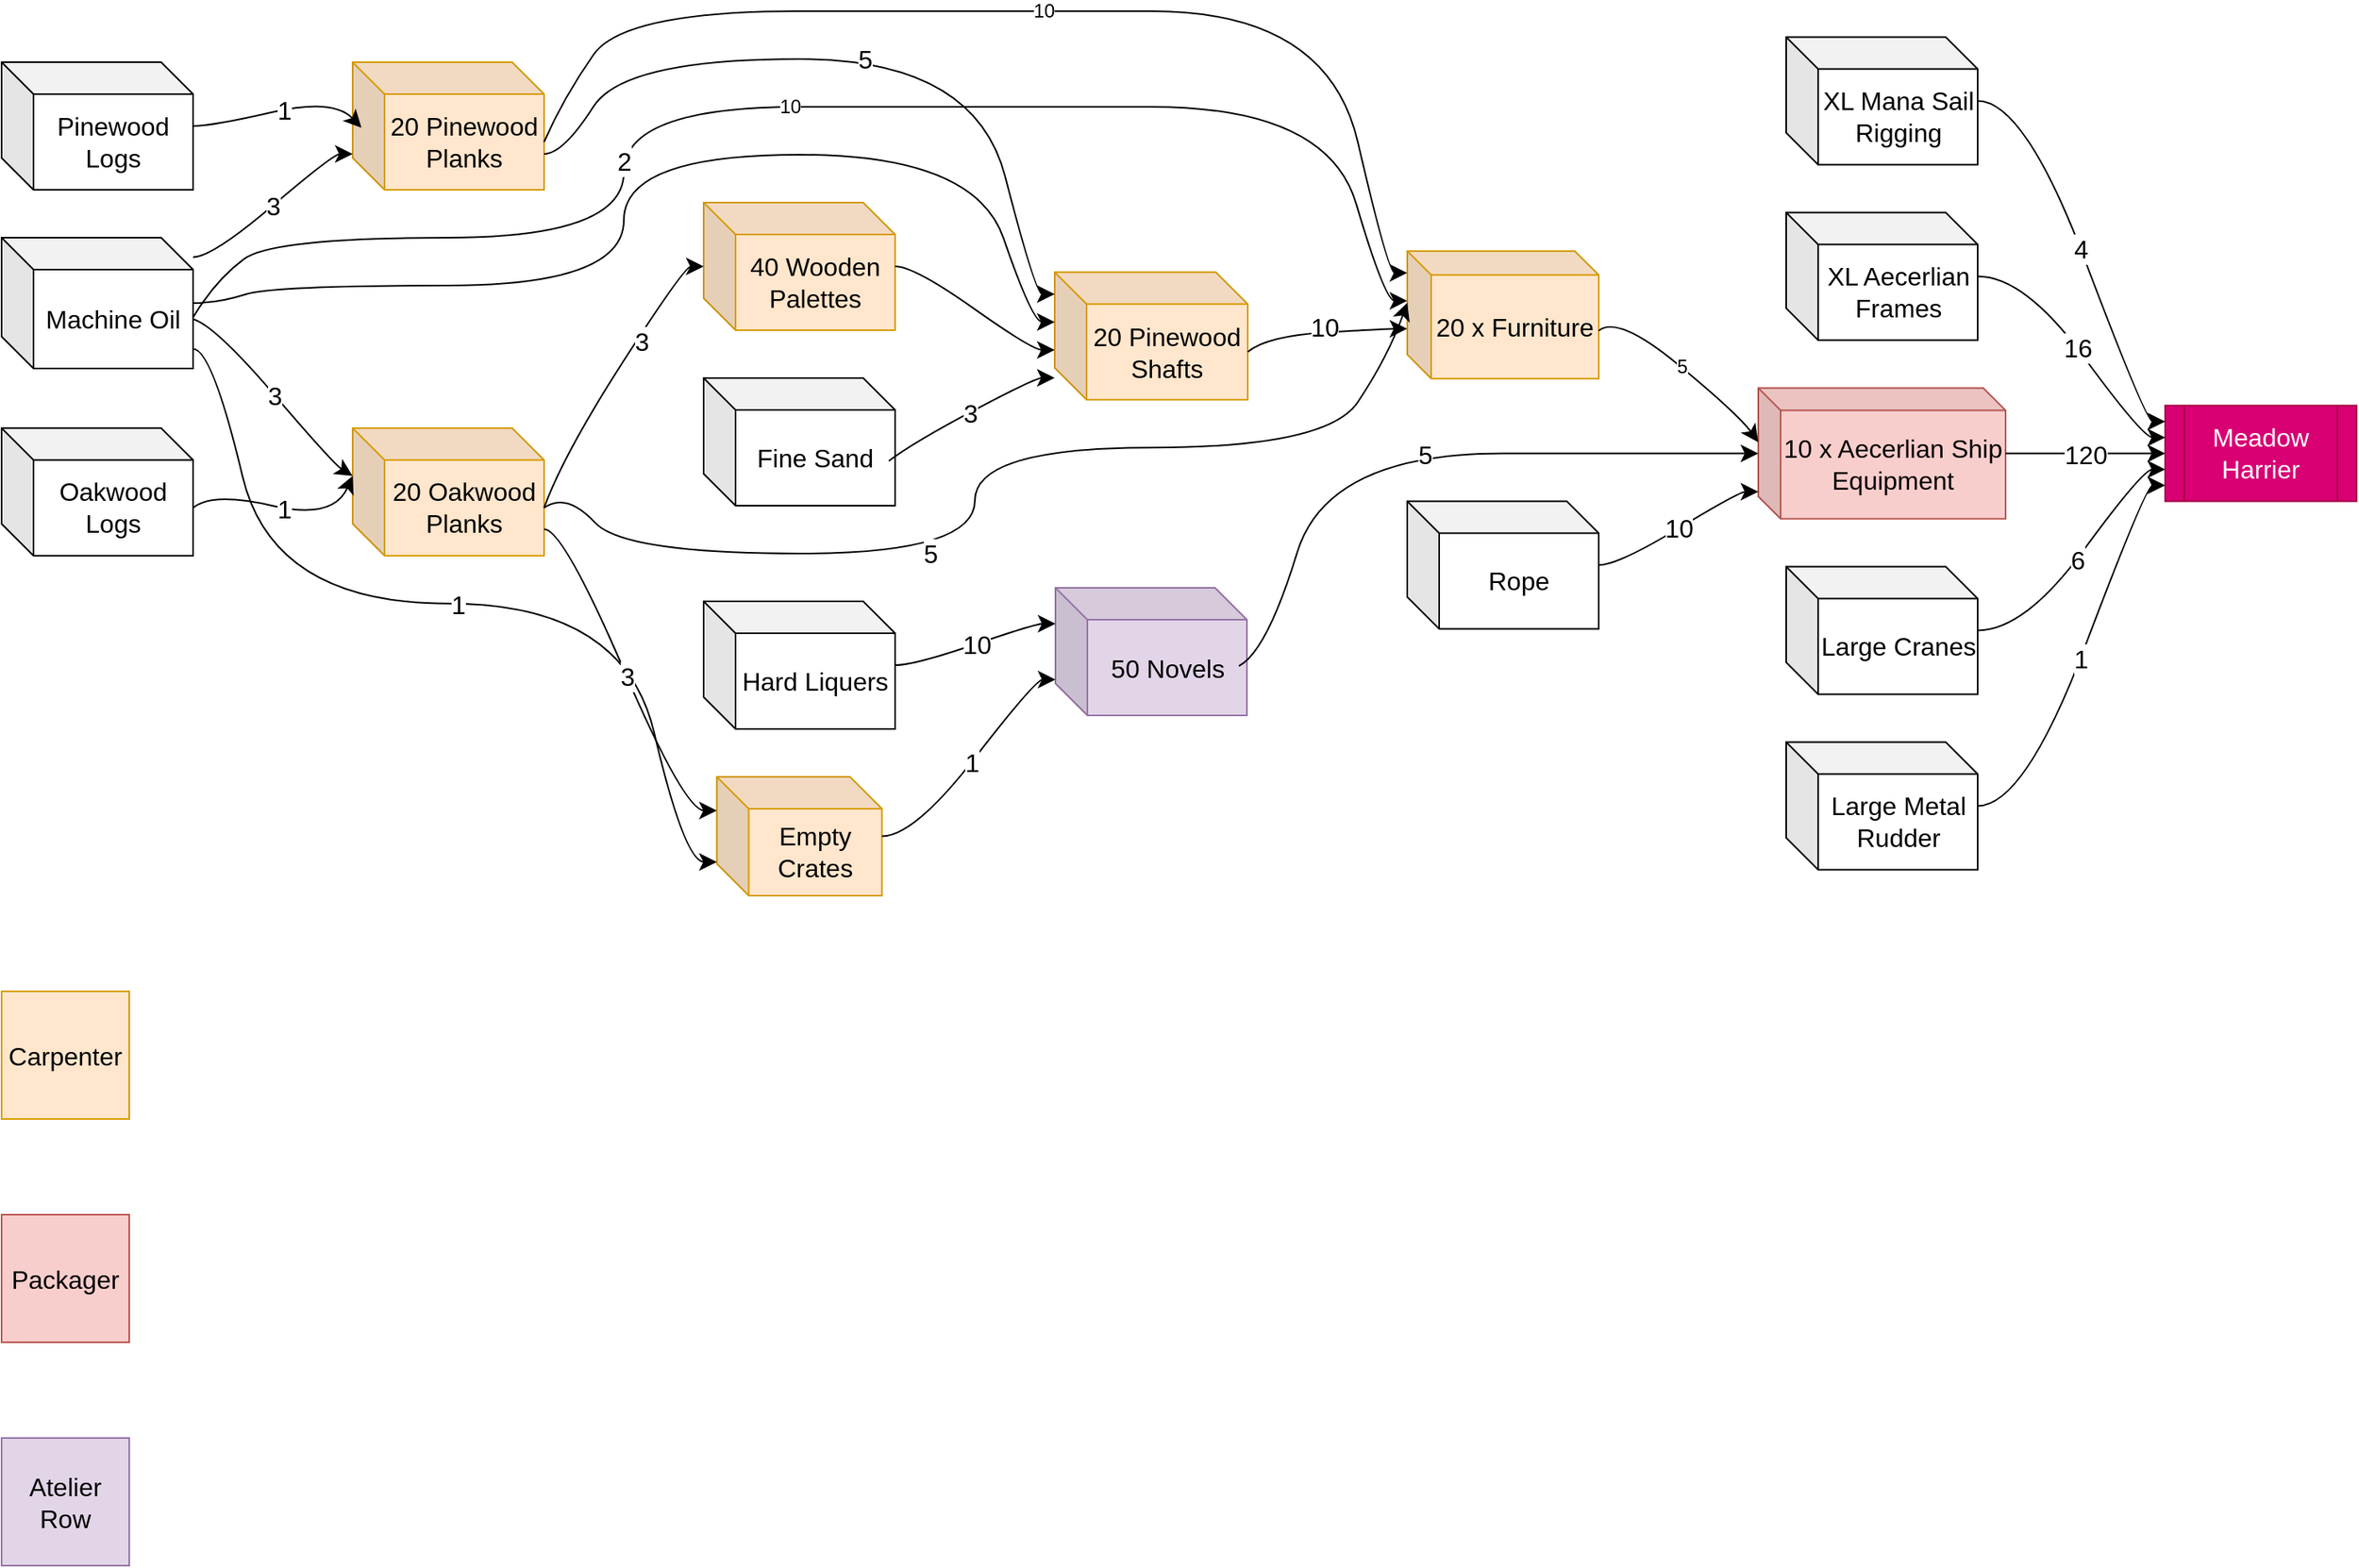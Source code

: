 <mxfile version="22.1.0" type="github">
  <diagram name="Page-1" id="NkA0lq2TKUvkbOj9MlcM">
    <mxGraphModel dx="1180" dy="1407" grid="0" gridSize="10" guides="1" tooltips="1" connect="0" arrows="1" fold="1" page="0" pageScale="1" pageWidth="827" pageHeight="1169" math="0" shadow="0">
      <root>
        <mxCell id="0" />
        <mxCell id="1" parent="0" />
        <mxCell id="P7VuRL6rUGicZ9iyNzV0-15" value="20 x Furniture" style="shape=cube;whiteSpace=wrap;html=1;boundedLbl=1;backgroundOutline=1;darkOpacity=0.05;darkOpacity2=0.1;fontSize=16;fillColor=#ffe6cc;strokeColor=#d79b00;size=15;" vertex="1" parent="1">
          <mxGeometry x="881" y="150.35" width="120" height="80" as="geometry" />
        </mxCell>
        <mxCell id="P7VuRL6rUGicZ9iyNzV0-4" value="10 x Aecerlian Ship Equipment" style="shape=cube;whiteSpace=wrap;html=1;boundedLbl=1;backgroundOutline=1;darkOpacity=0.05;darkOpacity2=0.1;fontSize=16;fillColor=#f8cecc;strokeColor=#b85450;size=14;" vertex="1" parent="1">
          <mxGeometry x="1101" y="236.25" width="155" height="82" as="geometry" />
        </mxCell>
        <mxCell id="P7VuRL6rUGicZ9iyNzV0-7" value="5" style="endArrow=classic;html=1;rounded=0;fontSize=12;startSize=8;endSize=8;curved=1;entryX=0;entryY=0;entryDx=0;entryDy=34;entryPerimeter=0;exitX=0;exitY=0;exitDx=120;exitDy=50;noEdgeStyle=1;orthogonal=1;exitPerimeter=0;" edge="1" parent="1" source="P7VuRL6rUGicZ9iyNzV0-15" target="P7VuRL6rUGicZ9iyNzV0-4">
          <mxGeometry width="50" height="50" relative="1" as="geometry">
            <mxPoint x="140" y="41" as="sourcePoint" />
            <mxPoint x="543" y="-23" as="targetPoint" />
            <Array as="points">
              <mxPoint x="1013" y="190.35" />
              <mxPoint x="1089" y="253.25" />
            </Array>
          </mxGeometry>
        </mxCell>
        <mxCell id="P7VuRL6rUGicZ9iyNzV0-16" value="20 Pinewood Planks" style="shape=cube;whiteSpace=wrap;html=1;boundedLbl=1;backgroundOutline=1;darkOpacity=0.05;darkOpacity2=0.1;fontSize=16;fillColor=#ffe6cc;strokeColor=#d79b00;" vertex="1" parent="1">
          <mxGeometry x="220" y="31.996" width="120" height="80" as="geometry" />
        </mxCell>
        <mxCell id="P7VuRL6rUGicZ9iyNzV0-17" value="20 Oakwood Planks" style="shape=cube;whiteSpace=wrap;html=1;boundedLbl=1;backgroundOutline=1;darkOpacity=0.05;darkOpacity2=0.1;fontSize=16;fillColor=#ffe6cc;strokeColor=#d79b00;" vertex="1" parent="1">
          <mxGeometry x="220" y="261.375" width="120" height="80" as="geometry" />
        </mxCell>
        <mxCell id="P7VuRL6rUGicZ9iyNzV0-18" value="20 Pinewood Shafts" style="shape=cube;whiteSpace=wrap;html=1;boundedLbl=1;backgroundOutline=1;darkOpacity=0.05;darkOpacity2=0.1;fontSize=16;fillColor=#ffe6cc;strokeColor=#d79b00;" vertex="1" parent="1">
          <mxGeometry x="660" y="163.625" width="121" height="80" as="geometry" />
        </mxCell>
        <mxCell id="P7VuRL6rUGicZ9iyNzV0-19" value="Machine Oil" style="shape=cube;whiteSpace=wrap;html=1;boundedLbl=1;backgroundOutline=1;darkOpacity=0.05;darkOpacity2=0.1;fontSize=16;" vertex="1" parent="1">
          <mxGeometry y="141.996" width="120" height="82" as="geometry" />
        </mxCell>
        <mxCell id="P7VuRL6rUGicZ9iyNzV0-20" value="10" style="endArrow=classic;html=1;rounded=0;fontSize=12;startSize=8;endSize=8;curved=1;exitX=0;exitY=0;exitDx=120;exitDy=50;exitPerimeter=0;noEdgeStyle=1;orthogonal=1;" edge="1" parent="1" source="P7VuRL6rUGicZ9iyNzV0-16" target="P7VuRL6rUGicZ9iyNzV0-15">
          <mxGeometry width="50" height="50" relative="1" as="geometry">
            <mxPoint x="23" y="421" as="sourcePoint" />
            <mxPoint x="420" y="219" as="targetPoint" />
            <Array as="points">
              <mxPoint x="352" y="54.496" />
              <mxPoint x="390" />
              <mxPoint x="610" />
              <mxPoint x="610" />
              <mxPoint x="831" />
              <mxPoint x="869" y="164.1" />
            </Array>
          </mxGeometry>
        </mxCell>
        <mxCell id="P7VuRL6rUGicZ9iyNzV0-21" value="" style="endArrow=classic;html=1;rounded=0;fontSize=12;startSize=8;endSize=8;curved=1;exitX=0;exitY=0;exitDx=120;exitDy=50;exitPerimeter=0;entryX=0;entryY=0;entryDx=0;entryDy=32.5;entryPerimeter=0;noEdgeStyle=1;orthogonal=1;" edge="1" parent="1" source="P7VuRL6rUGicZ9iyNzV0-17" target="P7VuRL6rUGicZ9iyNzV0-15">
          <mxGeometry width="50" height="50" relative="1" as="geometry">
            <mxPoint x="23" y="421" as="sourcePoint" />
            <mxPoint x="-2" y="386" as="targetPoint" />
            <Array as="points">
              <mxPoint x="354" y="301.375" />
              <mxPoint x="390" y="340" />
              <mxPoint x="610" y="340" />
              <mxPoint x="610" y="273.625" />
              <mxPoint x="831" y="273.625" />
              <mxPoint x="869" y="216.6" />
            </Array>
          </mxGeometry>
        </mxCell>
        <mxCell id="P7VuRL6rUGicZ9iyNzV0-26" value="5" style="edgeLabel;html=1;align=center;verticalAlign=middle;resizable=0;points=[];fontSize=16;" vertex="1" connectable="0" parent="P7VuRL6rUGicZ9iyNzV0-21">
          <mxGeometry x="-0.233" relative="1" as="geometry">
            <mxPoint as="offset" />
          </mxGeometry>
        </mxCell>
        <mxCell id="P7VuRL6rUGicZ9iyNzV0-24" value="" style="endArrow=classic;html=1;rounded=0;fontSize=12;startSize=8;endSize=8;curved=1;exitX=0;exitY=0;exitDx=121;exitDy=50;exitPerimeter=0;noEdgeStyle=1;orthogonal=1;" edge="1" parent="1" source="P7VuRL6rUGicZ9iyNzV0-18" target="P7VuRL6rUGicZ9iyNzV0-15">
          <mxGeometry width="50" height="50" relative="1" as="geometry">
            <mxPoint x="23" y="421" as="sourcePoint" />
            <mxPoint x="73" y="371" as="targetPoint" />
            <Array as="points">
              <mxPoint x="793" y="203.625" />
              <mxPoint x="867" y="199.1" />
            </Array>
          </mxGeometry>
        </mxCell>
        <mxCell id="P7VuRL6rUGicZ9iyNzV0-27" value="10" style="edgeLabel;html=1;align=center;verticalAlign=middle;resizable=0;points=[];fontSize=16;" vertex="1" connectable="0" parent="P7VuRL6rUGicZ9iyNzV0-24">
          <mxGeometry x="-0.001" y="4" relative="1" as="geometry">
            <mxPoint as="offset" />
          </mxGeometry>
        </mxCell>
        <mxCell id="P7VuRL6rUGicZ9iyNzV0-25" value="10" style="endArrow=classic;html=1;fontSize=12;startSize=8;endSize=8;noEdgeStyle=1;orthogonal=1;exitX=0;exitY=0;exitDx=120;exitDy=50;exitPerimeter=0;curved=1;" edge="1" parent="1" source="P7VuRL6rUGicZ9iyNzV0-19" target="P7VuRL6rUGicZ9iyNzV0-15">
          <mxGeometry width="50" height="50" relative="1" as="geometry">
            <mxPoint x="115" y="238" as="sourcePoint" />
            <mxPoint x="420" y="305" as="targetPoint" />
            <Array as="points">
              <mxPoint x="134" y="168.596" />
              <mxPoint x="170" y="141.996" />
              <mxPoint x="390" y="141.996" />
              <mxPoint x="390" y="60" />
              <mxPoint x="610" y="60" />
              <mxPoint x="610" y="60" />
              <mxPoint x="831" y="60" />
              <mxPoint x="867" y="181.6" />
            </Array>
          </mxGeometry>
        </mxCell>
        <mxCell id="P7VuRL6rUGicZ9iyNzV0-28" value="Oakwood Logs" style="shape=cube;whiteSpace=wrap;html=1;boundedLbl=1;backgroundOutline=1;darkOpacity=0.05;darkOpacity2=0.1;fontSize=16;" vertex="1" parent="1">
          <mxGeometry y="261.375" width="120" height="80" as="geometry" />
        </mxCell>
        <mxCell id="P7VuRL6rUGicZ9iyNzV0-32" value="40 Wooden Palettes" style="shape=cube;whiteSpace=wrap;html=1;boundedLbl=1;backgroundOutline=1;darkOpacity=0.05;darkOpacity2=0.1;fontSize=16;fillColor=#ffe6cc;strokeColor=#d79b00;" vertex="1" parent="1">
          <mxGeometry x="440" y="120" width="120" height="80" as="geometry" />
        </mxCell>
        <mxCell id="P7VuRL6rUGicZ9iyNzV0-33" value="" style="endArrow=classic;html=1;rounded=0;fontSize=12;startSize=8;endSize=8;curved=1;noEdgeStyle=1;orthogonal=1;exitX=0;exitY=0;exitDx=120;exitDy=50;exitPerimeter=0;" edge="1" parent="1" source="P7VuRL6rUGicZ9iyNzV0-17" target="P7VuRL6rUGicZ9iyNzV0-32">
          <mxGeometry width="50" height="50" relative="1" as="geometry">
            <mxPoint x="374" y="432" as="sourcePoint" />
            <mxPoint x="456" y="424" as="targetPoint" />
            <Array as="points">
              <mxPoint x="352" y="278.042" />
              <mxPoint x="428" y="160" />
            </Array>
          </mxGeometry>
        </mxCell>
        <mxCell id="P7VuRL6rUGicZ9iyNzV0-34" value="3" style="edgeLabel;html=1;align=center;verticalAlign=middle;resizable=0;points=[];fontSize=16;" vertex="1" connectable="0" parent="P7VuRL6rUGicZ9iyNzV0-33">
          <mxGeometry x="0.3" y="-2" relative="1" as="geometry">
            <mxPoint as="offset" />
          </mxGeometry>
        </mxCell>
        <mxCell id="P7VuRL6rUGicZ9iyNzV0-38" value="" style="endArrow=classic;html=1;rounded=0;fontSize=12;startSize=8;endSize=8;curved=1;exitX=0;exitY=0;exitDx=120;exitDy=50;exitPerimeter=0;entryX=0;entryY=0;entryDx=0;entryDy=30;entryPerimeter=0;noEdgeStyle=1;orthogonal=1;" edge="1" parent="1" source="P7VuRL6rUGicZ9iyNzV0-28" target="P7VuRL6rUGicZ9iyNzV0-17">
          <mxGeometry relative="1" as="geometry">
            <mxPoint x="292" y="323" as="sourcePoint" />
            <mxPoint x="392" y="323" as="targetPoint" />
            <Array as="points">
              <mxPoint x="132" y="301.375" />
              <mxPoint x="208" y="318.875" />
            </Array>
          </mxGeometry>
        </mxCell>
        <mxCell id="P7VuRL6rUGicZ9iyNzV0-39" value="1" style="edgeLabel;resizable=0;html=1;align=center;verticalAlign=middle;fontSize=16;" connectable="0" vertex="1" parent="P7VuRL6rUGicZ9iyNzV0-38">
          <mxGeometry relative="1" as="geometry" />
        </mxCell>
        <mxCell id="P7VuRL6rUGicZ9iyNzV0-40" value="" style="endArrow=classic;html=1;rounded=0;fontSize=12;startSize=8;endSize=8;curved=1;entryX=0;entryY=0;entryDx=0;entryDy=30;entryPerimeter=0;exitX=0;exitY=0;exitDx=120;exitDy=51;exitPerimeter=0;noEdgeStyle=1;orthogonal=1;" edge="1" parent="1" source="P7VuRL6rUGicZ9iyNzV0-19" target="P7VuRL6rUGicZ9iyNzV0-17">
          <mxGeometry relative="1" as="geometry">
            <mxPoint x="180" y="241" as="sourcePoint" />
            <mxPoint x="392" y="323" as="targetPoint" />
            <Array as="points">
              <mxPoint x="134" y="197.396" />
              <mxPoint x="208" y="283.875" />
            </Array>
          </mxGeometry>
        </mxCell>
        <mxCell id="P7VuRL6rUGicZ9iyNzV0-41" value="3" style="edgeLabel;resizable=0;html=1;align=center;verticalAlign=middle;fontSize=16;" connectable="0" vertex="1" parent="P7VuRL6rUGicZ9iyNzV0-40">
          <mxGeometry relative="1" as="geometry" />
        </mxCell>
        <mxCell id="P7VuRL6rUGicZ9iyNzV0-42" value="Carpenter" style="whiteSpace=wrap;html=1;aspect=fixed;fontSize=16;fillColor=#ffe6cc;strokeColor=#d79b00;" vertex="1" parent="1">
          <mxGeometry y="614.5" width="80" height="80" as="geometry" />
        </mxCell>
        <mxCell id="P7VuRL6rUGicZ9iyNzV0-44" value="Packager" style="whiteSpace=wrap;html=1;aspect=fixed;fontSize=16;fillColor=#f8cecc;strokeColor=#b85450;" vertex="1" parent="1">
          <mxGeometry y="754.5" width="80" height="80" as="geometry" />
        </mxCell>
        <mxCell id="P7VuRL6rUGicZ9iyNzV0-45" value="Pinewood Logs" style="shape=cube;whiteSpace=wrap;html=1;boundedLbl=1;backgroundOutline=1;darkOpacity=0.05;darkOpacity2=0.1;fontSize=16;" vertex="1" parent="1">
          <mxGeometry y="31.996" width="120" height="80" as="geometry" />
        </mxCell>
        <mxCell id="P7VuRL6rUGicZ9iyNzV0-46" value="" style="endArrow=classic;html=1;rounded=0;fontSize=12;startSize=8;endSize=8;curved=1;entryX=0.046;entryY=0.513;entryDx=0;entryDy=0;entryPerimeter=0;noEdgeStyle=1;orthogonal=1;" edge="1" parent="1" source="P7VuRL6rUGicZ9iyNzV0-45" target="P7VuRL6rUGicZ9iyNzV0-16">
          <mxGeometry relative="1" as="geometry">
            <mxPoint x="195" y="121" as="sourcePoint" />
            <mxPoint x="215" y="177" as="targetPoint" />
            <Array as="points">
              <mxPoint x="132" y="71.996" />
              <mxPoint x="208" y="54.496" />
            </Array>
          </mxGeometry>
        </mxCell>
        <mxCell id="P7VuRL6rUGicZ9iyNzV0-47" value="1" style="edgeLabel;resizable=0;html=1;align=center;verticalAlign=middle;fontSize=16;" connectable="0" vertex="1" parent="P7VuRL6rUGicZ9iyNzV0-46">
          <mxGeometry relative="1" as="geometry" />
        </mxCell>
        <mxCell id="P7VuRL6rUGicZ9iyNzV0-48" value="" style="endArrow=classic;html=1;rounded=0;fontSize=12;startSize=8;endSize=8;curved=1;noEdgeStyle=1;orthogonal=1;" edge="1" parent="1" source="P7VuRL6rUGicZ9iyNzV0-19" target="P7VuRL6rUGicZ9iyNzV0-16">
          <mxGeometry relative="1" as="geometry">
            <mxPoint x="211" y="267" as="sourcePoint" />
            <mxPoint x="311" y="267" as="targetPoint" />
            <Array as="points">
              <mxPoint x="132" y="154.196" />
              <mxPoint x="208" y="89.496" />
            </Array>
          </mxGeometry>
        </mxCell>
        <mxCell id="P7VuRL6rUGicZ9iyNzV0-49" value="3" style="edgeLabel;resizable=0;html=1;align=center;verticalAlign=middle;fontSize=16;" connectable="0" vertex="1" parent="P7VuRL6rUGicZ9iyNzV0-48">
          <mxGeometry relative="1" as="geometry" />
        </mxCell>
        <mxCell id="P7VuRL6rUGicZ9iyNzV0-50" value="Fine Sand" style="shape=cube;whiteSpace=wrap;html=1;boundedLbl=1;backgroundOutline=1;darkOpacity=0.05;darkOpacity2=0.1;fontSize=16;" vertex="1" parent="1">
          <mxGeometry x="440" y="230" width="120" height="80" as="geometry" />
        </mxCell>
        <mxCell id="P7VuRL6rUGicZ9iyNzV0-51" value="" style="endArrow=classic;html=1;rounded=0;fontSize=12;startSize=8;endSize=8;curved=1;exitX=0.967;exitY=0.65;exitDx=0;exitDy=0;exitPerimeter=0;noEdgeStyle=1;orthogonal=1;" edge="1" parent="1" source="P7VuRL6rUGicZ9iyNzV0-50" target="P7VuRL6rUGicZ9iyNzV0-18">
          <mxGeometry relative="1" as="geometry">
            <mxPoint x="211" y="267" as="sourcePoint" />
            <mxPoint x="227" y="258" as="targetPoint" />
            <Array as="points">
              <mxPoint x="572" y="270" />
              <mxPoint x="648" y="229.875" />
            </Array>
          </mxGeometry>
        </mxCell>
        <mxCell id="P7VuRL6rUGicZ9iyNzV0-52" value="3" style="edgeLabel;resizable=0;html=1;align=center;verticalAlign=middle;fontSize=16;" connectable="0" vertex="1" parent="P7VuRL6rUGicZ9iyNzV0-51">
          <mxGeometry relative="1" as="geometry" />
        </mxCell>
        <mxCell id="P7VuRL6rUGicZ9iyNzV0-53" value="" style="endArrow=classic;html=1;rounded=0;fontSize=12;startSize=8;endSize=8;curved=1;noEdgeStyle=1;orthogonal=1;" edge="1" parent="1" source="P7VuRL6rUGicZ9iyNzV0-16" target="P7VuRL6rUGicZ9iyNzV0-18">
          <mxGeometry relative="1" as="geometry">
            <mxPoint x="211" y="267" as="sourcePoint" />
            <mxPoint x="311" y="267" as="targetPoint" />
            <Array as="points">
              <mxPoint x="352" y="89.496" />
              <mxPoint x="390" y="30" />
              <mxPoint x="610" y="30" />
              <mxPoint x="648" y="177.375" />
            </Array>
          </mxGeometry>
        </mxCell>
        <mxCell id="P7VuRL6rUGicZ9iyNzV0-54" value="5" style="edgeLabel;resizable=0;html=1;align=center;verticalAlign=middle;fontSize=16;" connectable="0" vertex="1" parent="P7VuRL6rUGicZ9iyNzV0-53">
          <mxGeometry relative="1" as="geometry" />
        </mxCell>
        <mxCell id="P7VuRL6rUGicZ9iyNzV0-55" value="" style="endArrow=classic;html=1;rounded=0;fontSize=12;startSize=8;endSize=8;curved=1;noEdgeStyle=1;orthogonal=1;" edge="1" parent="1" source="P7VuRL6rUGicZ9iyNzV0-19" target="P7VuRL6rUGicZ9iyNzV0-18">
          <mxGeometry relative="1" as="geometry">
            <mxPoint x="211" y="267" as="sourcePoint" />
            <mxPoint x="311" y="267" as="targetPoint" />
            <Array as="points">
              <mxPoint x="136" y="182.996" />
              <mxPoint x="170" y="171.996" />
              <mxPoint x="390" y="171.996" />
              <mxPoint x="390" y="90" />
              <mxPoint x="610" y="90" />
              <mxPoint x="646" y="194.875" />
            </Array>
          </mxGeometry>
        </mxCell>
        <mxCell id="P7VuRL6rUGicZ9iyNzV0-56" value="2" style="edgeLabel;resizable=0;html=1;align=center;verticalAlign=middle;fontSize=16;" connectable="0" vertex="1" parent="P7VuRL6rUGicZ9iyNzV0-55">
          <mxGeometry relative="1" as="geometry" />
        </mxCell>
        <mxCell id="P7VuRL6rUGicZ9iyNzV0-58" value="" style="endArrow=classic;html=1;rounded=0;fontSize=12;startSize=8;endSize=8;curved=1;noEdgeStyle=1;orthogonal=1;" edge="1" parent="1" source="P7VuRL6rUGicZ9iyNzV0-32" target="P7VuRL6rUGicZ9iyNzV0-18">
          <mxGeometry relative="1" as="geometry">
            <mxPoint x="211" y="267" as="sourcePoint" />
            <mxPoint x="311" y="267" as="targetPoint" />
            <Array as="points">
              <mxPoint x="572" y="160" />
              <mxPoint x="646" y="212.375" />
            </Array>
          </mxGeometry>
        </mxCell>
        <mxCell id="P7VuRL6rUGicZ9iyNzV0-60" value="50 Novels" style="shape=cube;whiteSpace=wrap;html=1;boundedLbl=1;backgroundOutline=1;darkOpacity=0.05;darkOpacity2=0.1;fontSize=16;fillColor=#e1d5e7;strokeColor=#9673a6;" vertex="1" parent="1">
          <mxGeometry x="660.5" y="361.5" width="120" height="80" as="geometry" />
        </mxCell>
        <mxCell id="P7VuRL6rUGicZ9iyNzV0-61" value="" style="endArrow=classic;html=1;rounded=0;fontSize=12;startSize=8;endSize=8;curved=1;exitX=0.958;exitY=0.613;exitDx=0;exitDy=0;exitPerimeter=0;noEdgeStyle=1;orthogonal=1;" edge="1" parent="1" source="P7VuRL6rUGicZ9iyNzV0-60" target="P7VuRL6rUGicZ9iyNzV0-4">
          <mxGeometry relative="1" as="geometry">
            <mxPoint x="429" y="336" as="sourcePoint" />
            <mxPoint x="529" y="336" as="targetPoint" />
            <Array as="points">
              <mxPoint x="793" y="401.5" />
              <mxPoint x="831" y="277.25" />
              <mxPoint x="1051" y="277.25" />
              <mxPoint x="1087" y="277.25" />
            </Array>
          </mxGeometry>
        </mxCell>
        <mxCell id="P7VuRL6rUGicZ9iyNzV0-62" value="5" style="edgeLabel;resizable=0;html=1;align=center;verticalAlign=middle;fontSize=16;" connectable="0" vertex="1" parent="P7VuRL6rUGicZ9iyNzV0-61">
          <mxGeometry relative="1" as="geometry" />
        </mxCell>
        <mxCell id="P7VuRL6rUGicZ9iyNzV0-63" value="Atelier Row" style="whiteSpace=wrap;html=1;aspect=fixed;fontSize=16;fillColor=#e1d5e7;strokeColor=#9673a6;" vertex="1" parent="1">
          <mxGeometry y="894.5" width="80" height="80" as="geometry" />
        </mxCell>
        <mxCell id="P7VuRL6rUGicZ9iyNzV0-64" value="Rope&lt;br&gt;" style="shape=cube;whiteSpace=wrap;html=1;boundedLbl=1;backgroundOutline=1;darkOpacity=0.05;darkOpacity2=0.1;fontSize=16;" vertex="1" parent="1">
          <mxGeometry x="881" y="307.25" width="120" height="80" as="geometry" />
        </mxCell>
        <mxCell id="P7VuRL6rUGicZ9iyNzV0-65" value="" style="endArrow=classic;html=1;rounded=0;fontSize=12;startSize=8;endSize=8;curved=1;noEdgeStyle=1;orthogonal=1;" edge="1" parent="1" source="P7VuRL6rUGicZ9iyNzV0-64" target="P7VuRL6rUGicZ9iyNzV0-4">
          <mxGeometry relative="1" as="geometry">
            <mxPoint x="903" y="247" as="sourcePoint" />
            <mxPoint x="1003" y="247" as="targetPoint" />
            <Array as="points">
              <mxPoint x="1013" y="347.25" />
              <mxPoint x="1089" y="301.25" />
            </Array>
          </mxGeometry>
        </mxCell>
        <mxCell id="P7VuRL6rUGicZ9iyNzV0-66" value="10" style="edgeLabel;resizable=0;html=1;align=center;verticalAlign=middle;fontSize=16;" connectable="0" vertex="1" parent="P7VuRL6rUGicZ9iyNzV0-65">
          <mxGeometry relative="1" as="geometry" />
        </mxCell>
        <mxCell id="P7VuRL6rUGicZ9iyNzV0-67" value="Hard Liquers" style="shape=cube;whiteSpace=wrap;html=1;boundedLbl=1;backgroundOutline=1;darkOpacity=0.05;darkOpacity2=0.1;fontSize=16;" vertex="1" parent="1">
          <mxGeometry x="440" y="370" width="120" height="80" as="geometry" />
        </mxCell>
        <mxCell id="P7VuRL6rUGicZ9iyNzV0-68" value="" style="endArrow=classic;html=1;rounded=0;fontSize=12;startSize=8;endSize=8;curved=1;noEdgeStyle=1;orthogonal=1;" edge="1" parent="1" source="P7VuRL6rUGicZ9iyNzV0-67" target="P7VuRL6rUGicZ9iyNzV0-60">
          <mxGeometry relative="1" as="geometry">
            <mxPoint x="736" y="288" as="sourcePoint" />
            <mxPoint x="847" y="256" as="targetPoint" />
            <Array as="points">
              <mxPoint x="572" y="410" />
              <mxPoint x="648" y="384" />
            </Array>
          </mxGeometry>
        </mxCell>
        <mxCell id="P7VuRL6rUGicZ9iyNzV0-69" value="10" style="edgeLabel;resizable=0;html=1;align=center;verticalAlign=middle;fontSize=16;" connectable="0" vertex="1" parent="P7VuRL6rUGicZ9iyNzV0-68">
          <mxGeometry relative="1" as="geometry" />
        </mxCell>
        <mxCell id="P7VuRL6rUGicZ9iyNzV0-70" value="Empty Crates" style="shape=cube;whiteSpace=wrap;html=1;boundedLbl=1;backgroundOutline=1;darkOpacity=0.05;darkOpacity2=0.1;fontSize=16;direction=east;fillColor=#ffe6cc;strokeColor=#d79b00;" vertex="1" parent="1">
          <mxGeometry x="448.25" y="480" width="103.5" height="74.5" as="geometry" />
        </mxCell>
        <mxCell id="P7VuRL6rUGicZ9iyNzV0-71" value="" style="endArrow=classic;html=1;rounded=0;fontSize=12;startSize=8;endSize=8;curved=1;noEdgeStyle=1;orthogonal=1;" edge="1" parent="1" source="P7VuRL6rUGicZ9iyNzV0-70" target="P7VuRL6rUGicZ9iyNzV0-60">
          <mxGeometry relative="1" as="geometry">
            <mxPoint x="736" y="288" as="sourcePoint" />
            <mxPoint x="836" y="288" as="targetPoint" />
            <Array as="points">
              <mxPoint x="572" y="517.25" />
              <mxPoint x="648" y="419" />
            </Array>
          </mxGeometry>
        </mxCell>
        <mxCell id="P7VuRL6rUGicZ9iyNzV0-72" value="1" style="edgeLabel;resizable=0;html=1;align=center;verticalAlign=middle;fontSize=16;" connectable="0" vertex="1" parent="P7VuRL6rUGicZ9iyNzV0-71">
          <mxGeometry relative="1" as="geometry" />
        </mxCell>
        <mxCell id="P7VuRL6rUGicZ9iyNzV0-73" value="" style="endArrow=classic;html=1;rounded=0;fontSize=12;startSize=8;endSize=8;curved=1;noEdgeStyle=1;orthogonal=1;" edge="1" parent="1" source="P7VuRL6rUGicZ9iyNzV0-19" target="P7VuRL6rUGicZ9iyNzV0-70">
          <mxGeometry relative="1" as="geometry">
            <mxPoint x="372" y="520" as="sourcePoint" />
            <mxPoint x="464" y="524" as="targetPoint" />
            <Array as="points">
              <mxPoint x="132" y="211.796" />
              <mxPoint x="170" y="371.375" />
              <mxPoint x="390" y="371.375" />
              <mxPoint x="428" y="533.375" />
            </Array>
          </mxGeometry>
        </mxCell>
        <mxCell id="P7VuRL6rUGicZ9iyNzV0-74" value="1" style="edgeLabel;resizable=0;html=1;align=center;verticalAlign=middle;fontSize=16;" connectable="0" vertex="1" parent="P7VuRL6rUGicZ9iyNzV0-73">
          <mxGeometry relative="1" as="geometry" />
        </mxCell>
        <mxCell id="P7VuRL6rUGicZ9iyNzV0-75" value="" style="endArrow=classic;html=1;rounded=0;fontSize=12;startSize=8;endSize=8;curved=1;noEdgeStyle=1;orthogonal=1;" edge="1" parent="1" source="P7VuRL6rUGicZ9iyNzV0-17" target="P7VuRL6rUGicZ9iyNzV0-70">
          <mxGeometry relative="1" as="geometry">
            <mxPoint x="372" y="520" as="sourcePoint" />
            <mxPoint x="472" y="520" as="targetPoint" />
            <Array as="points">
              <mxPoint x="352" y="324.708" />
              <mxPoint x="428" y="501.125" />
            </Array>
          </mxGeometry>
        </mxCell>
        <mxCell id="P7VuRL6rUGicZ9iyNzV0-76" value="3" style="edgeLabel;resizable=0;html=1;align=center;verticalAlign=middle;fontSize=16;" connectable="0" vertex="1" parent="P7VuRL6rUGicZ9iyNzV0-75">
          <mxGeometry relative="1" as="geometry" />
        </mxCell>
        <mxCell id="P7VuRL6rUGicZ9iyNzV0-77" value="Meadow Harrier" style="shape=process;whiteSpace=wrap;html=1;backgroundOutline=1;fontSize=16;fillColor=#d80073;strokeColor=#A50040;fontColor=#ffffff;" vertex="1" parent="1">
          <mxGeometry x="1356" y="247.25" width="120" height="60" as="geometry" />
        </mxCell>
        <mxCell id="P7VuRL6rUGicZ9iyNzV0-78" value="" style="endArrow=classic;html=1;rounded=0;fontSize=12;startSize=8;endSize=8;curved=1;noEdgeStyle=1;orthogonal=1;" edge="1" parent="1" source="P7VuRL6rUGicZ9iyNzV0-4" target="P7VuRL6rUGicZ9iyNzV0-77">
          <mxGeometry relative="1" as="geometry">
            <mxPoint x="1011" y="491" as="sourcePoint" />
            <mxPoint x="1183" y="469" as="targetPoint" />
            <Array as="points">
              <mxPoint x="1268" y="277.25" />
              <mxPoint x="1340" y="277.25" />
            </Array>
          </mxGeometry>
        </mxCell>
        <mxCell id="P7VuRL6rUGicZ9iyNzV0-79" value="120" style="edgeLabel;resizable=0;html=1;align=center;verticalAlign=middle;fontSize=16;" connectable="0" vertex="1" parent="P7VuRL6rUGicZ9iyNzV0-78">
          <mxGeometry relative="1" as="geometry" />
        </mxCell>
        <mxCell id="P7VuRL6rUGicZ9iyNzV0-82" value="Large Cranes" style="shape=cube;whiteSpace=wrap;html=1;boundedLbl=1;backgroundOutline=1;darkOpacity=0.05;darkOpacity2=0.1;fontSize=16;" vertex="1" parent="1">
          <mxGeometry x="1118.5" y="348.25" width="120" height="80" as="geometry" />
        </mxCell>
        <mxCell id="P7VuRL6rUGicZ9iyNzV0-83" value="" style="endArrow=classic;html=1;rounded=0;fontSize=12;startSize=8;endSize=8;curved=1;noEdgeStyle=1;orthogonal=1;" edge="1" parent="1" source="P7VuRL6rUGicZ9iyNzV0-82" target="P7VuRL6rUGicZ9iyNzV0-77">
          <mxGeometry relative="1" as="geometry">
            <mxPoint x="1016" y="531" as="sourcePoint" />
            <mxPoint x="933" y="751" as="targetPoint" />
            <Array as="points">
              <mxPoint x="1268" y="388.25" />
              <mxPoint x="1342" y="287.25" />
            </Array>
          </mxGeometry>
        </mxCell>
        <mxCell id="P7VuRL6rUGicZ9iyNzV0-84" value="6" style="edgeLabel;resizable=0;html=1;align=center;verticalAlign=middle;fontSize=16;" connectable="0" vertex="1" parent="P7VuRL6rUGicZ9iyNzV0-83">
          <mxGeometry relative="1" as="geometry" />
        </mxCell>
        <mxCell id="P7VuRL6rUGicZ9iyNzV0-85" value="Large Metal Rudder" style="shape=cube;whiteSpace=wrap;html=1;boundedLbl=1;backgroundOutline=1;darkOpacity=0.05;darkOpacity2=0.1;fontSize=16;" vertex="1" parent="1">
          <mxGeometry x="1118.5" y="458.25" width="120" height="80" as="geometry" />
        </mxCell>
        <mxCell id="P7VuRL6rUGicZ9iyNzV0-86" value="" style="endArrow=classic;html=1;rounded=0;fontSize=12;startSize=8;endSize=8;curved=1;noEdgeStyle=1;orthogonal=1;" edge="1" parent="1" source="P7VuRL6rUGicZ9iyNzV0-85" target="P7VuRL6rUGicZ9iyNzV0-77">
          <mxGeometry relative="1" as="geometry">
            <mxPoint x="833" y="751" as="sourcePoint" />
            <mxPoint x="1321" y="435" as="targetPoint" />
            <Array as="points">
              <mxPoint x="1268" y="498.25" />
              <mxPoint x="1344" y="297.25" />
            </Array>
          </mxGeometry>
        </mxCell>
        <mxCell id="P7VuRL6rUGicZ9iyNzV0-87" value="1" style="edgeLabel;resizable=0;html=1;align=center;verticalAlign=middle;fontSize=16;" connectable="0" vertex="1" parent="P7VuRL6rUGicZ9iyNzV0-86">
          <mxGeometry relative="1" as="geometry" />
        </mxCell>
        <mxCell id="P7VuRL6rUGicZ9iyNzV0-88" value="XL Mana Sail Rigging" style="shape=cube;whiteSpace=wrap;html=1;boundedLbl=1;backgroundOutline=1;darkOpacity=0.05;darkOpacity2=0.1;fontSize=16;" vertex="1" parent="1">
          <mxGeometry x="1118.5" y="16.25" width="120" height="80" as="geometry" />
        </mxCell>
        <mxCell id="P7VuRL6rUGicZ9iyNzV0-89" value="" style="endArrow=classic;html=1;rounded=0;fontSize=12;startSize=8;endSize=8;curved=1;noEdgeStyle=1;orthogonal=1;" edge="1" parent="1" source="P7VuRL6rUGicZ9iyNzV0-88" target="P7VuRL6rUGicZ9iyNzV0-77">
          <mxGeometry relative="1" as="geometry">
            <mxPoint x="808" y="598" as="sourcePoint" />
            <mxPoint x="1423" y="296" as="targetPoint" />
            <Array as="points">
              <mxPoint x="1268" y="56.25" />
              <mxPoint x="1344" y="257.25" />
            </Array>
          </mxGeometry>
        </mxCell>
        <mxCell id="P7VuRL6rUGicZ9iyNzV0-90" value="4" style="edgeLabel;resizable=0;html=1;align=center;verticalAlign=middle;fontSize=16;" connectable="0" vertex="1" parent="P7VuRL6rUGicZ9iyNzV0-89">
          <mxGeometry relative="1" as="geometry" />
        </mxCell>
        <mxCell id="P7VuRL6rUGicZ9iyNzV0-92" value="XL Aecerlian Frames" style="shape=cube;whiteSpace=wrap;html=1;boundedLbl=1;backgroundOutline=1;darkOpacity=0.05;darkOpacity2=0.1;fontSize=16;" vertex="1" parent="1">
          <mxGeometry x="1118.5" y="126.25" width="120" height="80" as="geometry" />
        </mxCell>
        <mxCell id="P7VuRL6rUGicZ9iyNzV0-93" value="" style="endArrow=classic;html=1;rounded=0;fontSize=12;startSize=8;endSize=8;curved=1;noEdgeStyle=1;orthogonal=1;" edge="1" parent="1" source="P7VuRL6rUGicZ9iyNzV0-92" target="P7VuRL6rUGicZ9iyNzV0-77">
          <mxGeometry relative="1" as="geometry">
            <mxPoint x="995" y="735" as="sourcePoint" />
            <mxPoint x="1183" y="713" as="targetPoint" />
            <Array as="points">
              <mxPoint x="1268" y="166.25" />
              <mxPoint x="1342" y="267.25" />
            </Array>
          </mxGeometry>
        </mxCell>
        <mxCell id="P7VuRL6rUGicZ9iyNzV0-94" value="16" style="edgeLabel;resizable=0;html=1;align=center;verticalAlign=middle;fontSize=16;" connectable="0" vertex="1" parent="P7VuRL6rUGicZ9iyNzV0-93">
          <mxGeometry relative="1" as="geometry" />
        </mxCell>
      </root>
    </mxGraphModel>
  </diagram>
</mxfile>
